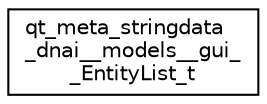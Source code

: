 digraph "Graphical Class Hierarchy"
{
  edge [fontname="Helvetica",fontsize="10",labelfontname="Helvetica",labelfontsize="10"];
  node [fontname="Helvetica",fontsize="10",shape=record];
  rankdir="LR";
  Node1 [label="qt_meta_stringdata\l_dnai__models__gui_\l_EntityList_t",height=0.2,width=0.4,color="black", fillcolor="white", style="filled",URL="$structqt__meta__stringdata__dnai____models____gui_____entity_list__t.html"];
}
